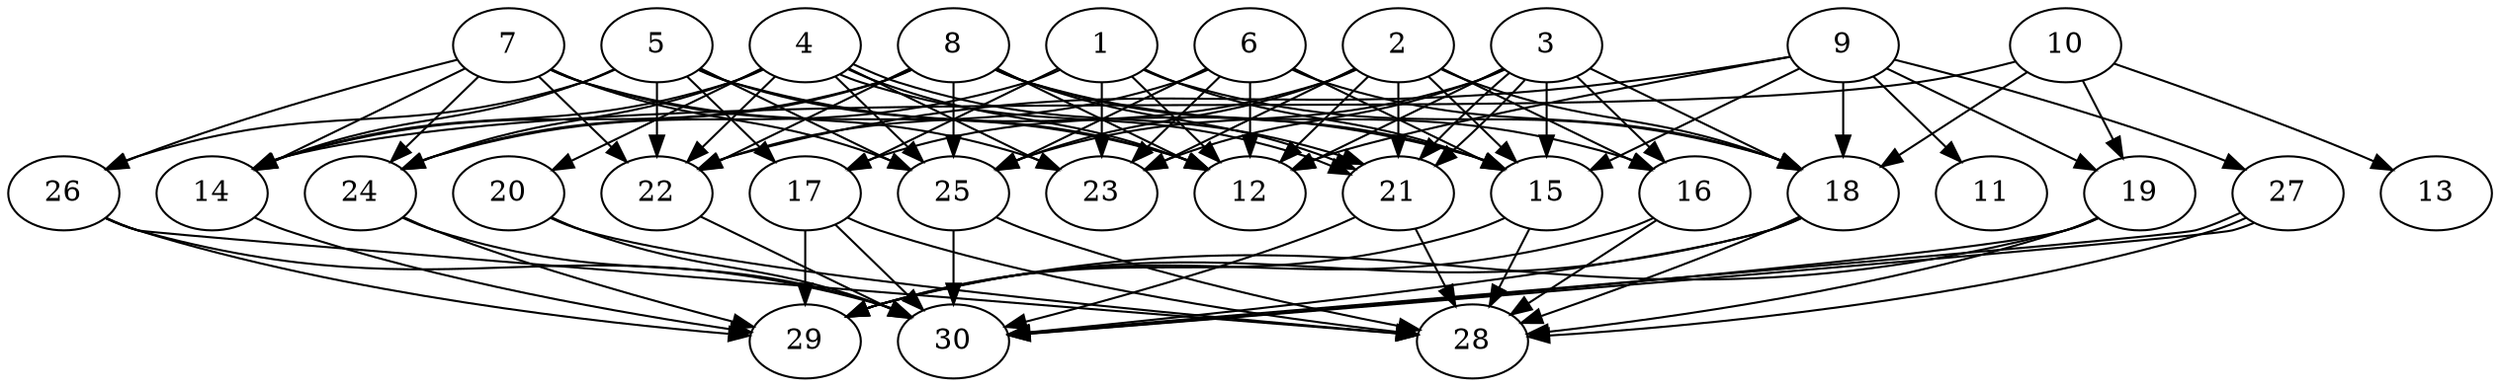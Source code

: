 // DAG automatically generated by daggen at Thu Oct  3 14:04:18 2019
// ./daggen --dot -n 30 --ccr 0.3 --fat 0.9 --regular 0.5 --density 0.9 --mindata 5242880 --maxdata 52428800 
digraph G {
  1 [size="83107840", alpha="0.11", expect_size="24932352"] 
  1 -> 12 [size ="24932352"]
  1 -> 15 [size ="24932352"]
  1 -> 17 [size ="24932352"]
  1 -> 18 [size ="24932352"]
  1 -> 23 [size ="24932352"]
  1 -> 24 [size ="24932352"]
  2 [size="146032640", alpha="0.09", expect_size="43809792"] 
  2 -> 12 [size ="43809792"]
  2 -> 15 [size ="43809792"]
  2 -> 16 [size ="43809792"]
  2 -> 17 [size ="43809792"]
  2 -> 18 [size ="43809792"]
  2 -> 21 [size ="43809792"]
  2 -> 23 [size ="43809792"]
  2 -> 25 [size ="43809792"]
  3 [size="165154133", alpha="0.05", expect_size="49546240"] 
  3 -> 12 [size ="49546240"]
  3 -> 15 [size ="49546240"]
  3 -> 16 [size ="49546240"]
  3 -> 18 [size ="49546240"]
  3 -> 21 [size ="49546240"]
  3 -> 21 [size ="49546240"]
  3 -> 23 [size ="49546240"]
  3 -> 25 [size ="49546240"]
  4 [size="131741013", alpha="0.05", expect_size="39522304"] 
  4 -> 12 [size ="39522304"]
  4 -> 14 [size ="39522304"]
  4 -> 20 [size ="39522304"]
  4 -> 21 [size ="39522304"]
  4 -> 21 [size ="39522304"]
  4 -> 22 [size ="39522304"]
  4 -> 23 [size ="39522304"]
  4 -> 24 [size ="39522304"]
  4 -> 25 [size ="39522304"]
  5 [size="118838613", alpha="0.18", expect_size="35651584"] 
  5 -> 12 [size ="35651584"]
  5 -> 14 [size ="35651584"]
  5 -> 15 [size ="35651584"]
  5 -> 17 [size ="35651584"]
  5 -> 22 [size ="35651584"]
  5 -> 25 [size ="35651584"]
  5 -> 26 [size ="35651584"]
  6 [size="119483733", alpha="0.03", expect_size="35845120"] 
  6 -> 12 [size ="35845120"]
  6 -> 15 [size ="35845120"]
  6 -> 18 [size ="35845120"]
  6 -> 22 [size ="35845120"]
  6 -> 23 [size ="35845120"]
  6 -> 25 [size ="35845120"]
  7 [size="73383253", alpha="0.19", expect_size="22014976"] 
  7 -> 12 [size ="22014976"]
  7 -> 14 [size ="22014976"]
  7 -> 22 [size ="22014976"]
  7 -> 23 [size ="22014976"]
  7 -> 24 [size ="22014976"]
  7 -> 25 [size ="22014976"]
  7 -> 26 [size ="22014976"]
  8 [size="128372053", alpha="0.07", expect_size="38511616"] 
  8 -> 12 [size ="38511616"]
  8 -> 14 [size ="38511616"]
  8 -> 15 [size ="38511616"]
  8 -> 16 [size ="38511616"]
  8 -> 21 [size ="38511616"]
  8 -> 22 [size ="38511616"]
  8 -> 24 [size ="38511616"]
  8 -> 25 [size ="38511616"]
  9 [size="49640107", alpha="0.02", expect_size="14892032"] 
  9 -> 11 [size ="14892032"]
  9 -> 12 [size ="14892032"]
  9 -> 15 [size ="14892032"]
  9 -> 18 [size ="14892032"]
  9 -> 19 [size ="14892032"]
  9 -> 22 [size ="14892032"]
  9 -> 27 [size ="14892032"]
  10 [size="66232320", alpha="0.09", expect_size="19869696"] 
  10 -> 13 [size ="19869696"]
  10 -> 14 [size ="19869696"]
  10 -> 18 [size ="19869696"]
  10 -> 19 [size ="19869696"]
  11 [size="33385813", alpha="0.10", expect_size="10015744"] 
  12 [size="116947627", alpha="0.08", expect_size="35084288"] 
  13 [size="29143040", alpha="0.02", expect_size="8742912"] 
  14 [size="70051840", alpha="0.17", expect_size="21015552"] 
  14 -> 29 [size ="21015552"]
  15 [size="108864853", alpha="0.09", expect_size="32659456"] 
  15 -> 28 [size ="32659456"]
  15 -> 29 [size ="32659456"]
  16 [size="91190613", alpha="0.17", expect_size="27357184"] 
  16 -> 28 [size ="27357184"]
  16 -> 29 [size ="27357184"]
  17 [size="117346987", alpha="0.04", expect_size="35204096"] 
  17 -> 28 [size ="35204096"]
  17 -> 29 [size ="35204096"]
  17 -> 30 [size ="35204096"]
  18 [size="111609173", alpha="0.14", expect_size="33482752"] 
  18 -> 28 [size ="33482752"]
  18 -> 29 [size ="33482752"]
  18 -> 30 [size ="33482752"]
  19 [size="163601067", alpha="0.20", expect_size="49080320"] 
  19 -> 28 [size ="49080320"]
  19 -> 29 [size ="49080320"]
  19 -> 30 [size ="49080320"]
  20 [size="25446400", alpha="0.06", expect_size="7633920"] 
  20 -> 28 [size ="7633920"]
  20 -> 30 [size ="7633920"]
  21 [size="98286933", alpha="0.01", expect_size="29486080"] 
  21 -> 28 [size ="29486080"]
  21 -> 30 [size ="29486080"]
  22 [size="173680640", alpha="0.12", expect_size="52104192"] 
  22 -> 30 [size ="52104192"]
  23 [size="82776747", alpha="0.01", expect_size="24833024"] 
  24 [size="95433387", alpha="0.06", expect_size="28630016"] 
  24 -> 29 [size ="28630016"]
  24 -> 30 [size ="28630016"]
  25 [size="68529493", alpha="0.03", expect_size="20558848"] 
  25 -> 28 [size ="20558848"]
  25 -> 30 [size ="20558848"]
  26 [size="140219733", alpha="0.13", expect_size="42065920"] 
  26 -> 28 [size ="42065920"]
  26 -> 29 [size ="42065920"]
  26 -> 30 [size ="42065920"]
  27 [size="117609813", alpha="0.10", expect_size="35282944"] 
  27 -> 28 [size ="35282944"]
  27 -> 30 [size ="35282944"]
  27 -> 30 [size ="35282944"]
  28 [size="151773867", alpha="0.01", expect_size="45532160"] 
  29 [size="101543253", alpha="0.17", expect_size="30462976"] 
  30 [size="98717013", alpha="0.19", expect_size="29615104"] 
}
